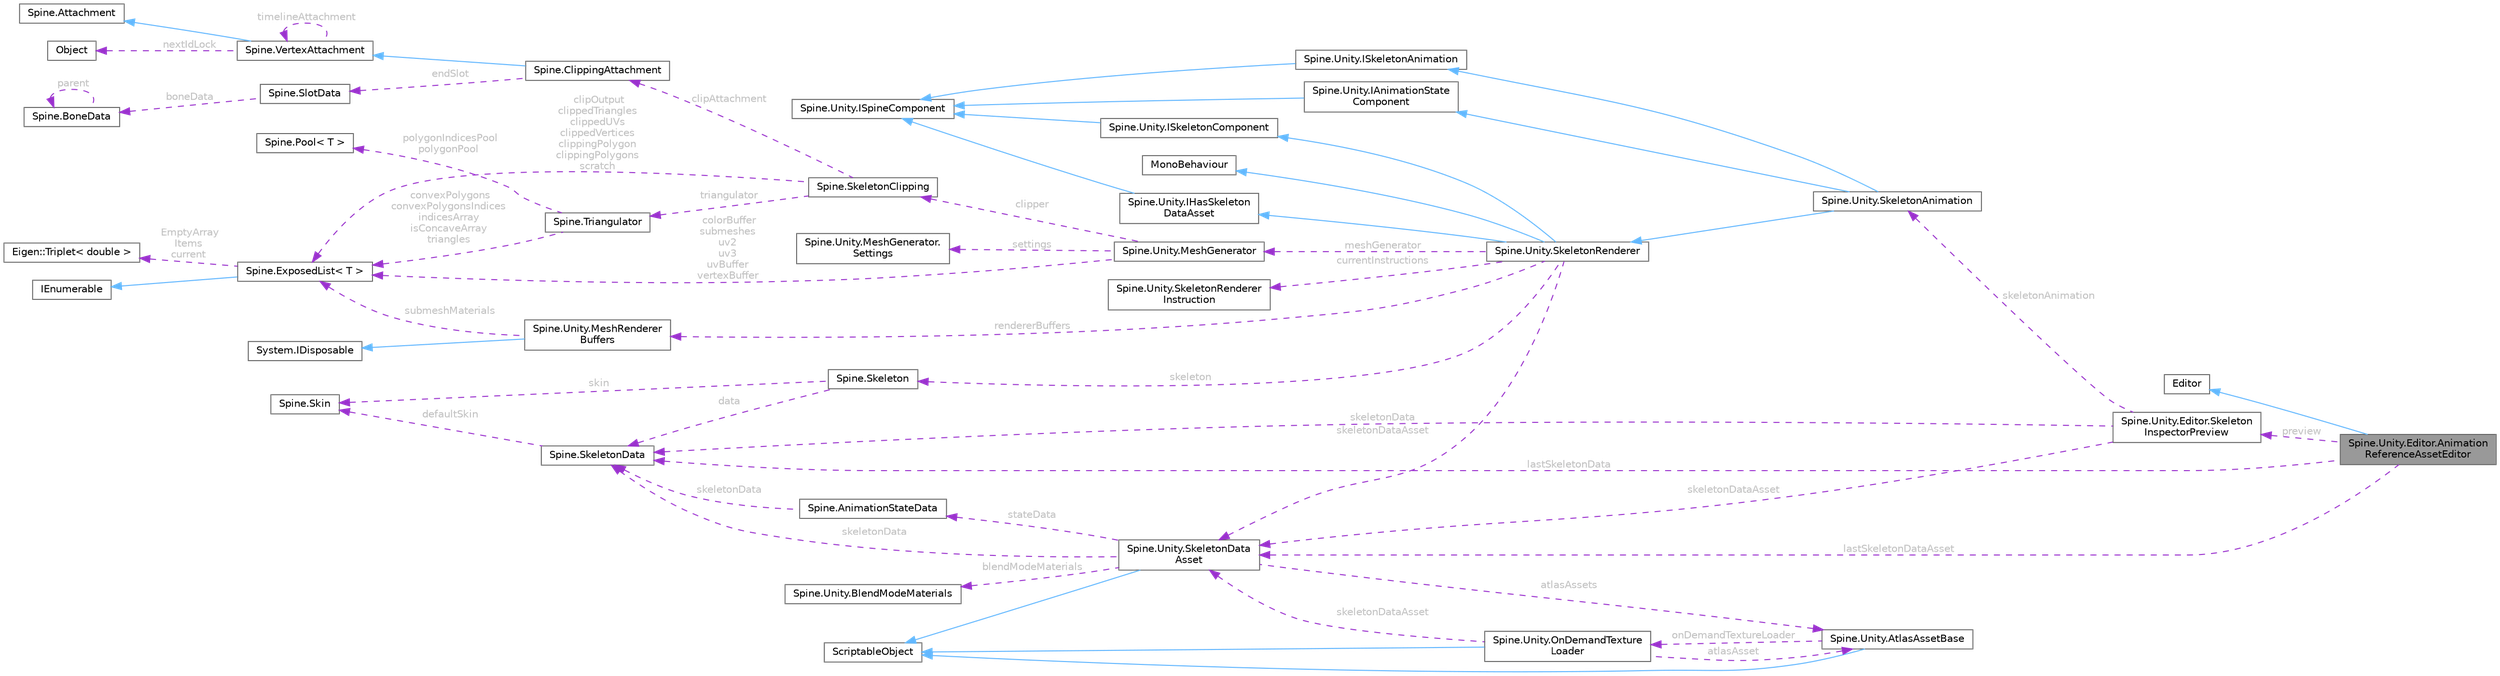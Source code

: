 digraph "Spine.Unity.Editor.AnimationReferenceAssetEditor"
{
 // LATEX_PDF_SIZE
  bgcolor="transparent";
  edge [fontname=Helvetica,fontsize=10,labelfontname=Helvetica,labelfontsize=10];
  node [fontname=Helvetica,fontsize=10,shape=box,height=0.2,width=0.4];
  rankdir="LR";
  Node1 [id="Node000001",label="Spine.Unity.Editor.Animation\lReferenceAssetEditor",height=0.2,width=0.4,color="gray40", fillcolor="grey60", style="filled", fontcolor="black",tooltip=" "];
  Node2 -> Node1 [id="edge1_Node000001_Node000002",dir="back",color="steelblue1",style="solid",tooltip=" "];
  Node2 [id="Node000002",label="Editor",height=0.2,width=0.4,color="gray40", fillcolor="white", style="filled",tooltip=" "];
  Node3 -> Node1 [id="edge2_Node000001_Node000003",dir="back",color="darkorchid3",style="dashed",tooltip=" ",label=" preview",fontcolor="grey" ];
  Node3 [id="Node000003",label="Spine.Unity.Editor.Skeleton\lInspectorPreview",height=0.2,width=0.4,color="gray40", fillcolor="white", style="filled",URL="$class_spine_1_1_unity_1_1_editor_1_1_skeleton_inspector_preview.html",tooltip=" "];
  Node4 -> Node3 [id="edge3_Node000003_Node000004",dir="back",color="darkorchid3",style="dashed",tooltip=" ",label=" skeletonDataAsset",fontcolor="grey" ];
  Node4 [id="Node000004",label="Spine.Unity.SkeletonData\lAsset",height=0.2,width=0.4,color="gray40", fillcolor="white", style="filled",URL="$class_spine_1_1_unity_1_1_skeleton_data_asset.html",tooltip=" "];
  Node5 -> Node4 [id="edge4_Node000004_Node000005",dir="back",color="steelblue1",style="solid",tooltip=" "];
  Node5 [id="Node000005",label="ScriptableObject",height=0.2,width=0.4,color="gray40", fillcolor="white", style="filled",tooltip=" "];
  Node6 -> Node4 [id="edge5_Node000004_Node000006",dir="back",color="darkorchid3",style="dashed",tooltip=" ",label=" atlasAssets",fontcolor="grey" ];
  Node6 [id="Node000006",label="Spine.Unity.AtlasAssetBase",height=0.2,width=0.4,color="gray40", fillcolor="white", style="filled",URL="$class_spine_1_1_unity_1_1_atlas_asset_base.html",tooltip=" "];
  Node5 -> Node6 [id="edge6_Node000006_Node000005",dir="back",color="steelblue1",style="solid",tooltip=" "];
  Node7 -> Node6 [id="edge7_Node000006_Node000007",dir="back",color="darkorchid3",style="dashed",tooltip=" ",label=" onDemandTextureLoader",fontcolor="grey" ];
  Node7 [id="Node000007",label="Spine.Unity.OnDemandTexture\lLoader",height=0.2,width=0.4,color="gray40", fillcolor="white", style="filled",URL="$class_spine_1_1_unity_1_1_on_demand_texture_loader.html",tooltip=" "];
  Node5 -> Node7 [id="edge8_Node000007_Node000005",dir="back",color="steelblue1",style="solid",tooltip=" "];
  Node6 -> Node7 [id="edge9_Node000007_Node000006",dir="back",color="darkorchid3",style="dashed",tooltip=" ",label=" atlasAsset",fontcolor="grey" ];
  Node4 -> Node7 [id="edge10_Node000007_Node000004",dir="back",color="darkorchid3",style="dashed",tooltip=" ",label=" skeletonDataAsset",fontcolor="grey" ];
  Node8 -> Node4 [id="edge11_Node000004_Node000008",dir="back",color="darkorchid3",style="dashed",tooltip=" ",label=" blendModeMaterials",fontcolor="grey" ];
  Node8 [id="Node000008",label="Spine.Unity.BlendModeMaterials",height=0.2,width=0.4,color="gray40", fillcolor="white", style="filled",URL="$class_spine_1_1_unity_1_1_blend_mode_materials.html",tooltip=" "];
  Node9 -> Node4 [id="edge12_Node000004_Node000009",dir="back",color="darkorchid3",style="dashed",tooltip=" ",label=" skeletonData",fontcolor="grey" ];
  Node9 [id="Node000009",label="Spine.SkeletonData",height=0.2,width=0.4,color="gray40", fillcolor="white", style="filled",URL="$class_spine_1_1_skeleton_data.html",tooltip="Stores the setup pose and all of the stateless data for a skeleton."];
  Node10 -> Node9 [id="edge13_Node000009_Node000010",dir="back",color="darkorchid3",style="dashed",tooltip=" ",label=" defaultSkin",fontcolor="grey" ];
  Node10 [id="Node000010",label="Spine.Skin",height=0.2,width=0.4,color="gray40", fillcolor="white", style="filled",URL="$class_spine_1_1_skin.html",tooltip="Stores attachments by slot index and attachment name."];
  Node11 -> Node4 [id="edge14_Node000004_Node000011",dir="back",color="darkorchid3",style="dashed",tooltip=" ",label=" stateData",fontcolor="grey" ];
  Node11 [id="Node000011",label="Spine.AnimationStateData",height=0.2,width=0.4,color="gray40", fillcolor="white", style="filled",URL="$class_spine_1_1_animation_state_data.html",tooltip="Stores mix (crossfade) durations to be applied when AnimationState animations are changed."];
  Node9 -> Node11 [id="edge15_Node000011_Node000009",dir="back",color="darkorchid3",style="dashed",tooltip=" ",label=" skeletonData",fontcolor="grey" ];
  Node9 -> Node3 [id="edge16_Node000003_Node000009",dir="back",color="darkorchid3",style="dashed",tooltip=" ",label=" skeletonData",fontcolor="grey" ];
  Node12 -> Node3 [id="edge17_Node000003_Node000012",dir="back",color="darkorchid3",style="dashed",tooltip=" ",label=" skeletonAnimation",fontcolor="grey" ];
  Node12 [id="Node000012",label="Spine.Unity.SkeletonAnimation",height=0.2,width=0.4,color="gray40", fillcolor="white", style="filled",URL="$class_spine_1_1_unity_1_1_skeleton_animation.html",tooltip=" "];
  Node13 -> Node12 [id="edge18_Node000012_Node000013",dir="back",color="steelblue1",style="solid",tooltip=" "];
  Node13 [id="Node000013",label="Spine.Unity.SkeletonRenderer",height=0.2,width=0.4,color="gray40", fillcolor="white", style="filled",URL="$class_spine_1_1_unity_1_1_skeleton_renderer.html",tooltip="Base class of animated Spine skeleton components. This component manages and renders a skeleton."];
  Node14 -> Node13 [id="edge19_Node000013_Node000014",dir="back",color="steelblue1",style="solid",tooltip=" "];
  Node14 [id="Node000014",label="MonoBehaviour",height=0.2,width=0.4,color="gray40", fillcolor="white", style="filled",tooltip=" "];
  Node15 -> Node13 [id="edge20_Node000013_Node000015",dir="back",color="steelblue1",style="solid",tooltip=" "];
  Node15 [id="Node000015",label="Spine.Unity.ISkeletonComponent",height=0.2,width=0.4,color="gray40", fillcolor="white", style="filled",URL="$interface_spine_1_1_unity_1_1_i_skeleton_component.html",tooltip="A Spine-Unity Component that manages a Spine.Skeleton instance, instantiated from a SkeletonDataAsset..."];
  Node16 -> Node15 [id="edge21_Node000015_Node000016",dir="back",color="steelblue1",style="solid",tooltip=" "];
  Node16 [id="Node000016",label="Spine.Unity.ISpineComponent",height=0.2,width=0.4,color="gray40", fillcolor="white", style="filled",URL="$interface_spine_1_1_unity_1_1_i_spine_component.html",tooltip=" "];
  Node17 -> Node13 [id="edge22_Node000013_Node000017",dir="back",color="steelblue1",style="solid",tooltip=" "];
  Node17 [id="Node000017",label="Spine.Unity.IHasSkeleton\lDataAsset",height=0.2,width=0.4,color="gray40", fillcolor="white", style="filled",URL="$interface_spine_1_1_unity_1_1_i_has_skeleton_data_asset.html",tooltip="Holds a reference to a SkeletonDataAsset."];
  Node16 -> Node17 [id="edge23_Node000017_Node000016",dir="back",color="steelblue1",style="solid",tooltip=" "];
  Node4 -> Node13 [id="edge24_Node000013_Node000004",dir="back",color="darkorchid3",style="dashed",tooltip=" ",label=" skeletonDataAsset",fontcolor="grey" ];
  Node18 -> Node13 [id="edge25_Node000013_Node000018",dir="back",color="darkorchid3",style="dashed",tooltip=" ",label=" currentInstructions",fontcolor="grey" ];
  Node18 [id="Node000018",label="Spine.Unity.SkeletonRenderer\lInstruction",height=0.2,width=0.4,color="gray40", fillcolor="white", style="filled",URL="$class_spine_1_1_unity_1_1_skeleton_renderer_instruction.html",tooltip="Instructions used by a SkeletonRenderer to render a mesh."];
  Node19 -> Node13 [id="edge26_Node000013_Node000019",dir="back",color="darkorchid3",style="dashed",tooltip=" ",label=" meshGenerator",fontcolor="grey" ];
  Node19 [id="Node000019",label="Spine.Unity.MeshGenerator",height=0.2,width=0.4,color="gray40", fillcolor="white", style="filled",URL="$class_spine_1_1_unity_1_1_mesh_generator.html",tooltip="Holds several methods to prepare and generate a UnityEngine mesh based on a skeleton...."];
  Node20 -> Node19 [id="edge27_Node000019_Node000020",dir="back",color="darkorchid3",style="dashed",tooltip=" ",label=" settings",fontcolor="grey" ];
  Node20 [id="Node000020",label="Spine.Unity.MeshGenerator.\lSettings",height=0.2,width=0.4,color="gray40", fillcolor="white", style="filled",URL="$struct_spine_1_1_unity_1_1_mesh_generator_1_1_settings.html",tooltip=" "];
  Node21 -> Node19 [id="edge28_Node000019_Node000021",dir="back",color="darkorchid3",style="dashed",tooltip=" ",label=" colorBuffer\nsubmeshes\nuv2\nuv3\nuvBuffer\nvertexBuffer",fontcolor="grey" ];
  Node21 [id="Node000021",label="Spine.ExposedList\< T \>",height=0.2,width=0.4,color="gray40", fillcolor="white", style="filled",URL="$class_spine_1_1_exposed_list-1-g.html",tooltip=" "];
  Node22 -> Node21 [id="edge29_Node000021_Node000022",dir="back",color="steelblue1",style="solid",tooltip=" "];
  Node22 [id="Node000022",label="IEnumerable",height=0.2,width=0.4,color="gray40", fillcolor="white", style="filled",tooltip=" "];
  Node23 -> Node21 [id="edge30_Node000021_Node000023",dir="back",color="darkorchid3",style="dashed",tooltip=" ",label=" EmptyArray\nItems\ncurrent",fontcolor="grey" ];
  Node23 [id="Node000023",label="Eigen::Triplet\< double \>",height=0.2,width=0.4,color="gray40", fillcolor="white", style="filled",URL="$class_eigen_1_1_triplet.html",tooltip=" "];
  Node24 -> Node19 [id="edge31_Node000019_Node000024",dir="back",color="darkorchid3",style="dashed",tooltip=" ",label=" clipper",fontcolor="grey" ];
  Node24 [id="Node000024",label="Spine.SkeletonClipping",height=0.2,width=0.4,color="gray40", fillcolor="white", style="filled",URL="$class_spine_1_1_skeleton_clipping.html",tooltip=" "];
  Node25 -> Node24 [id="edge32_Node000024_Node000025",dir="back",color="darkorchid3",style="dashed",tooltip=" ",label=" triangulator",fontcolor="grey" ];
  Node25 [id="Node000025",label="Spine.Triangulator",height=0.2,width=0.4,color="gray40", fillcolor="white", style="filled",URL="$class_spine_1_1_triangulator.html",tooltip=" "];
  Node21 -> Node25 [id="edge33_Node000025_Node000021",dir="back",color="darkorchid3",style="dashed",tooltip=" ",label=" convexPolygons\nconvexPolygonsIndices\nindicesArray\nisConcaveArray\ntriangles",fontcolor="grey" ];
  Node26 -> Node25 [id="edge34_Node000025_Node000026",dir="back",color="darkorchid3",style="dashed",tooltip=" ",label=" polygonIndicesPool\npolygonPool",fontcolor="grey" ];
  Node26 [id="Node000026",label="Spine.Pool\< T \>",height=0.2,width=0.4,color="gray40", fillcolor="white", style="filled",URL="$class_spine_1_1_pool-1-g.html",tooltip=" "];
  Node21 -> Node24 [id="edge35_Node000024_Node000021",dir="back",color="darkorchid3",style="dashed",tooltip=" ",label=" clipOutput\nclippedTriangles\nclippedUVs\nclippedVertices\nclippingPolygon\nclippingPolygons\nscratch",fontcolor="grey" ];
  Node27 -> Node24 [id="edge36_Node000024_Node000027",dir="back",color="darkorchid3",style="dashed",tooltip=" ",label=" clipAttachment",fontcolor="grey" ];
  Node27 [id="Node000027",label="Spine.ClippingAttachment",height=0.2,width=0.4,color="gray40", fillcolor="white", style="filled",URL="$class_spine_1_1_clipping_attachment.html",tooltip=" "];
  Node28 -> Node27 [id="edge37_Node000027_Node000028",dir="back",color="steelblue1",style="solid",tooltip=" "];
  Node28 [id="Node000028",label="Spine.VertexAttachment",height=0.2,width=0.4,color="gray40", fillcolor="white", style="filled",URL="$class_spine_1_1_vertex_attachment.html",tooltip=">An attachment with vertices that are transformed by one or more bones and can be deformed by a slot'..."];
  Node29 -> Node28 [id="edge38_Node000028_Node000029",dir="back",color="steelblue1",style="solid",tooltip=" "];
  Node29 [id="Node000029",label="Spine.Attachment",height=0.2,width=0.4,color="gray40", fillcolor="white", style="filled",URL="$class_spine_1_1_attachment.html",tooltip="The base class for all attachments."];
  Node30 -> Node28 [id="edge39_Node000028_Node000030",dir="back",color="darkorchid3",style="dashed",tooltip=" ",label=" nextIdLock",fontcolor="grey" ];
  Node30 [id="Node000030",label="Object",height=0.2,width=0.4,color="gray40", fillcolor="white", style="filled",URL="$class_object.html",tooltip=" "];
  Node28 -> Node28 [id="edge40_Node000028_Node000028",dir="back",color="darkorchid3",style="dashed",tooltip=" ",label=" timelineAttachment",fontcolor="grey" ];
  Node31 -> Node27 [id="edge41_Node000027_Node000031",dir="back",color="darkorchid3",style="dashed",tooltip=" ",label=" endSlot",fontcolor="grey" ];
  Node31 [id="Node000031",label="Spine.SlotData",height=0.2,width=0.4,color="gray40", fillcolor="white", style="filled",URL="$class_spine_1_1_slot_data.html",tooltip=" "];
  Node32 -> Node31 [id="edge42_Node000031_Node000032",dir="back",color="darkorchid3",style="dashed",tooltip=" ",label=" boneData",fontcolor="grey" ];
  Node32 [id="Node000032",label="Spine.BoneData",height=0.2,width=0.4,color="gray40", fillcolor="white", style="filled",URL="$class_spine_1_1_bone_data.html",tooltip=" "];
  Node32 -> Node32 [id="edge43_Node000032_Node000032",dir="back",color="darkorchid3",style="dashed",tooltip=" ",label=" parent",fontcolor="grey" ];
  Node33 -> Node13 [id="edge44_Node000013_Node000033",dir="back",color="darkorchid3",style="dashed",tooltip=" ",label=" rendererBuffers",fontcolor="grey" ];
  Node33 [id="Node000033",label="Spine.Unity.MeshRenderer\lBuffers",height=0.2,width=0.4,color="gray40", fillcolor="white", style="filled",URL="$class_spine_1_1_unity_1_1_mesh_renderer_buffers.html",tooltip="A double-buffered Mesh, and a shared material array, bundled for use by Spine components that need to..."];
  Node34 -> Node33 [id="edge45_Node000033_Node000034",dir="back",color="steelblue1",style="solid",tooltip=" "];
  Node34 [id="Node000034",label="System.IDisposable",height=0.2,width=0.4,color="gray40", fillcolor="white", style="filled",tooltip=" "];
  Node21 -> Node33 [id="edge46_Node000033_Node000021",dir="back",color="darkorchid3",style="dashed",tooltip=" ",label=" submeshMaterials",fontcolor="grey" ];
  Node35 -> Node13 [id="edge47_Node000013_Node000035",dir="back",color="darkorchid3",style="dashed",tooltip=" ",label=" skeleton",fontcolor="grey" ];
  Node35 [id="Node000035",label="Spine.Skeleton",height=0.2,width=0.4,color="gray40", fillcolor="white", style="filled",URL="$class_spine_1_1_skeleton.html",tooltip=" "];
  Node9 -> Node35 [id="edge48_Node000035_Node000009",dir="back",color="darkorchid3",style="dashed",tooltip=" ",label=" data",fontcolor="grey" ];
  Node10 -> Node35 [id="edge49_Node000035_Node000010",dir="back",color="darkorchid3",style="dashed",tooltip=" ",label=" skin",fontcolor="grey" ];
  Node36 -> Node12 [id="edge50_Node000012_Node000036",dir="back",color="steelblue1",style="solid",tooltip=" "];
  Node36 [id="Node000036",label="Spine.Unity.ISkeletonAnimation",height=0.2,width=0.4,color="gray40", fillcolor="white", style="filled",URL="$interface_spine_1_1_unity_1_1_i_skeleton_animation.html",tooltip="A Spine-Unity Component that animates a Skeleton but not necessarily with a Spine...."];
  Node16 -> Node36 [id="edge51_Node000036_Node000016",dir="back",color="steelblue1",style="solid",tooltip=" "];
  Node37 -> Node12 [id="edge52_Node000012_Node000037",dir="back",color="steelblue1",style="solid",tooltip=" "];
  Node37 [id="Node000037",label="Spine.Unity.IAnimationState\lComponent",height=0.2,width=0.4,color="gray40", fillcolor="white", style="filled",URL="$interface_spine_1_1_unity_1_1_i_animation_state_component.html",tooltip="A Spine-Unity Component that uses a Spine.AnimationState to animate its skeleton."];
  Node16 -> Node37 [id="edge53_Node000037_Node000016",dir="back",color="steelblue1",style="solid",tooltip=" "];
  Node4 -> Node1 [id="edge54_Node000001_Node000004",dir="back",color="darkorchid3",style="dashed",tooltip=" ",label=" lastSkeletonDataAsset",fontcolor="grey" ];
  Node9 -> Node1 [id="edge55_Node000001_Node000009",dir="back",color="darkorchid3",style="dashed",tooltip=" ",label=" lastSkeletonData",fontcolor="grey" ];
}

